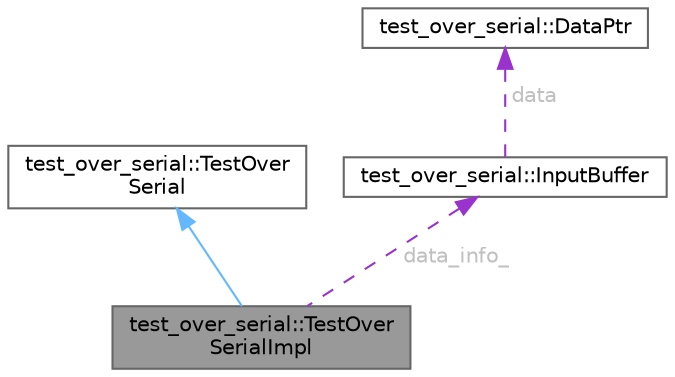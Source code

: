 digraph "test_over_serial::TestOverSerialImpl"
{
 // LATEX_PDF_SIZE
  bgcolor="transparent";
  edge [fontname=Helvetica,fontsize=10,labelfontname=Helvetica,labelfontsize=10];
  node [fontname=Helvetica,fontsize=10,shape=box,height=0.2,width=0.4];
  Node1 [id="Node000001",label="test_over_serial::TestOver\lSerialImpl",height=0.2,width=0.4,color="gray40", fillcolor="grey60", style="filled", fontcolor="black",tooltip=" "];
  Node2 -> Node1 [id="edge1_Node000001_Node000002",dir="back",color="steelblue1",style="solid",tooltip=" "];
  Node2 [id="Node000002",label="test_over_serial::TestOver\lSerial",height=0.2,width=0.4,color="gray40", fillcolor="white", style="filled",URL="$classtest__over__serial_1_1_test_over_serial.html",tooltip=" "];
  Node3 -> Node1 [id="edge2_Node000001_Node000003",dir="back",color="darkorchid3",style="dashed",tooltip=" ",label=" data_info_",fontcolor="grey" ];
  Node3 [id="Node000003",label="test_over_serial::InputBuffer",height=0.2,width=0.4,color="gray40", fillcolor="white", style="filled",URL="$structtest__over__serial_1_1_input_buffer.html",tooltip=" "];
  Node4 -> Node3 [id="edge3_Node000003_Node000004",dir="back",color="darkorchid3",style="dashed",tooltip=" ",label=" data",fontcolor="grey" ];
  Node4 [id="Node000004",label="test_over_serial::DataPtr",height=0.2,width=0.4,color="gray40", fillcolor="white", style="filled",URL="$uniontest__over__serial_1_1_data_ptr.html",tooltip=" "];
}
